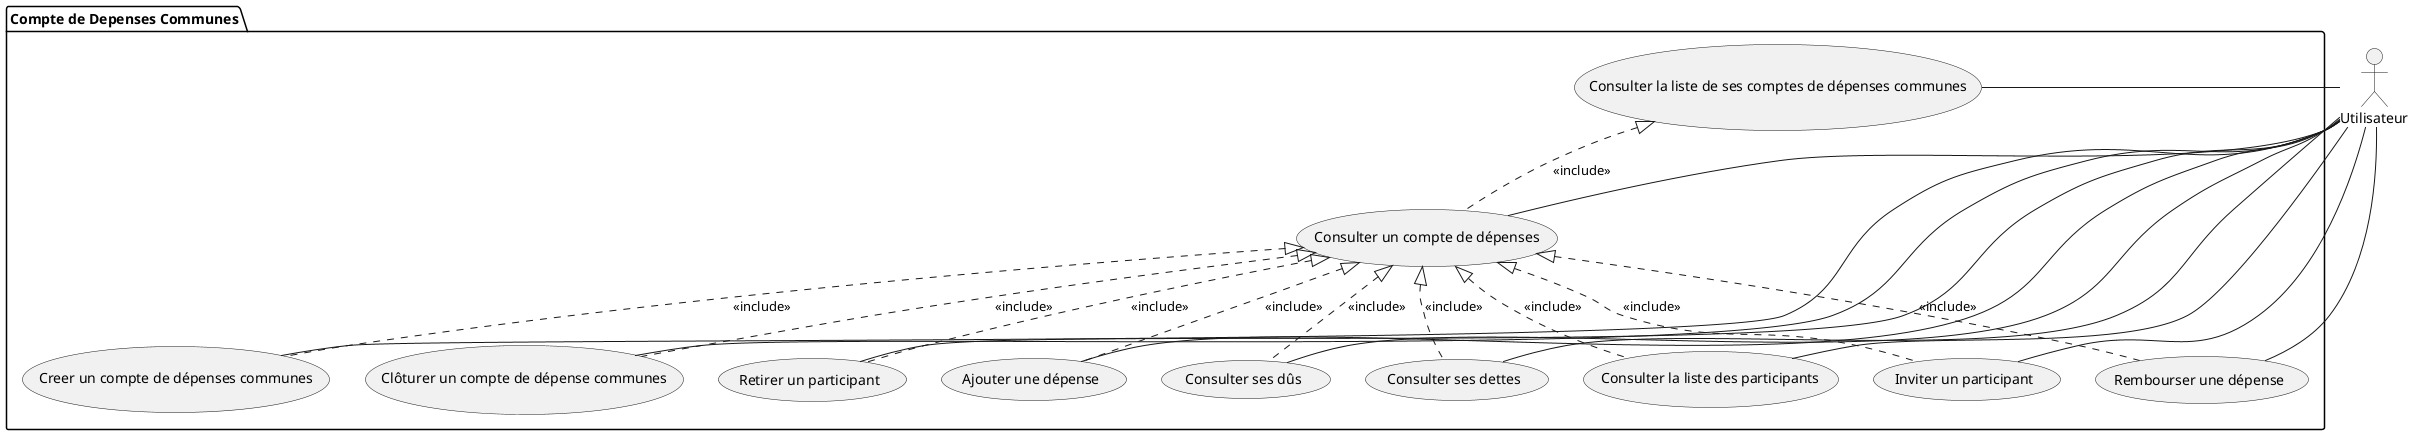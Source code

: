 @startuml

actor "Utilisateur" as user

package "Compte de Depenses Communes" {
	usecase "Consulter la liste de ses comptes de dépenses communes" as clcdc
	usecase "Consulter un compte de dépenses" as ccd
	usecase "Creer un compte de dépenses communes" as ccdc
	usecase "Clôturer un compte de dépense communes" as cocdc
	usecase "Consulter la liste des participants" as clp
	usecase "Inviter un participant" as ip
	usecase "Retirer un participant" as ri
	usecase "Ajouter une dépense" as ad
	usecase "Rembourser une dépense" as rd
	usecase "Consulter ses dûs" as cd
	usecase "Consulter ses dettes" as cdt
}
'	appartenance
	user	--	clcdc
	user	--	ccd
	user	-	ccdc
	user	-	cocdc
	user	---	clp
	user	--	ip
	user	-	ri
	user	-	ad
	user	--	rd
	user	-	cd
	user	-	cdt
'	includes
	clcdc 	<|.. ccd  	: <<include>>
	ccd 		<|.. ccdc  	: <<include>>
	ccd			<|..	cocdc : <<include>>
	ccd			<|..	clp 	: <<include>>
	ccd			<|..	ip 		: <<include>>
	ccd			<|..	ri 		: <<include>>
	ccd			<|..	ad 		: <<include>>
	ccd			<|..	rd 		: <<include>>
	ccd			<|..	cd 		: <<include>>
	ccd			<|..	cdt 	: <<include>>
@enduml
